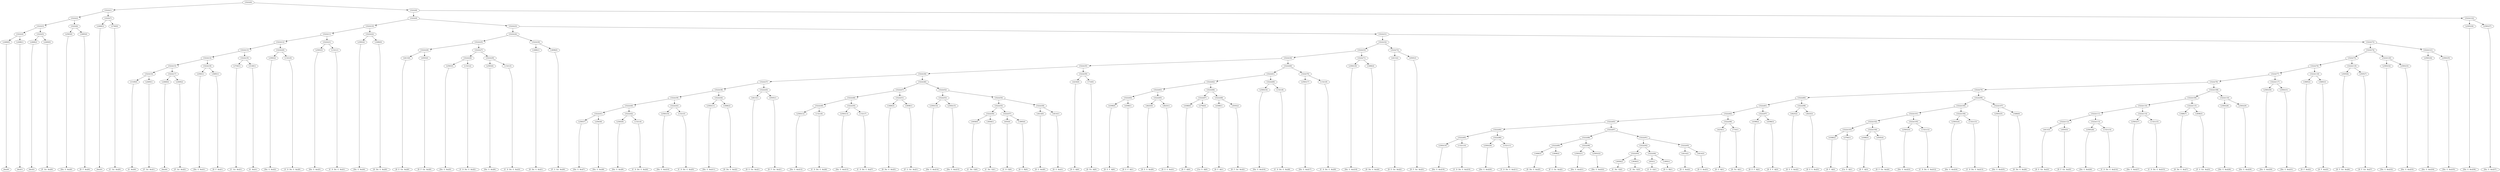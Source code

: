 digraph sample{
"L2468(0)"->"[Ais](0)"
"L2468(1)"->"[Ais](1)"
"L5222(4)"->"L2468(0)"
"L5222(4)"->"L2468(1)"
"L2468(2)"->"[Ais](2)"
"L2469(0)"->"[F  Gis  Ais](0)"
"L5222(5)"->"L2468(2)"
"L5222(5)"->"L2469(0)"
"L5222(3)"->"L5222(4)"
"L5222(3)"->"L5222(5)"
"L2583(0)"->"[Dis  G  Ais](0)"
"L3685(0)"->"[D  F  Ais](0)"
"L5222(6)"->"L2583(0)"
"L5222(6)"->"L3685(0)"
"L5222(2)"->"L5222(3)"
"L5222(2)"->"L5222(6)"
"L2468(3)"->"[Ais](3)"
"L3740(0)"->"[C  Gis  Ais](0)"
"L5222(7)"->"L2468(3)"
"L5222(7)"->"L3740(0)"
"L5222(1)"->"L5222(2)"
"L5222(1)"->"L5222(7)"
"L3149(0)"->"[G  Ais](0)"
"L2469(1)"->"[F  Gis  Ais](1)"
"L5222(16)"->"L3149(0)"
"L5222(16)"->"L2469(1)"
"L2468(4)"->"[Ais](4)"
"L2469(2)"->"[F  Gis  Ais](2)"
"L5222(17)"->"L2468(4)"
"L5222(17)"->"L2469(2)"
"L5222(15)"->"L5222(16)"
"L5222(15)"->"L5222(17)"
"L2583(1)"->"[Dis  G  Ais](1)"
"L3685(1)"->"[D  F  Ais](1)"
"L5222(18)"->"L2583(1)"
"L5222(18)"->"L3685(1)"
"L5222(14)"->"L5222(15)"
"L5222(14)"->"L5222(18)"
"L3740(1)"->"[C  Gis  Ais](1)"
"L3149(1)"->"[G  Ais](1)"
"L5222(19)"->"L3740(1)"
"L5222(19)"->"L3149(1)"
"L5222(13)"->"L5222(14)"
"L5222(13)"->"L5222(19)"
"L2583(2)"->"[Dis  G  Ais](2)"
"L1321(0)"->"[C  D  Dis  G  Ais](0)"
"L5222(20)"->"L2583(2)"
"L5222(20)"->"L1321(0)"
"L5222(12)"->"L5222(13)"
"L5222(12)"->"L5222(20)"
"L2583(3)"->"[Dis  G  Ais](3)"
"L1321(1)"->"[C  D  Dis  G  Ais](1)"
"L5222(21)"->"L2583(3)"
"L5222(21)"->"L1321(1)"
"L5222(11)"->"L5222(12)"
"L5222(11)"->"L5222(21)"
"L2583(4)"->"[Dis  G  Ais](4)"
"L3486(0)"->"[D  Dis  G  Ais](0)"
"L5222(22)"->"L2583(4)"
"L5222(22)"->"L3486(0)"
"L5222(10)"->"L5222(11)"
"L5222(10)"->"L5222(22)"
"L4413(0)"->"[D  E  Gis  Ais](0)"
"L4505(0)"->"[D  F  Gis  Ais](0)"
"L5222(26)"->"L4413(0)"
"L5222(26)"->"L4505(0)"
"L2583(5)"->"[Dis  G  Ais](5)"
"L1321(2)"->"[C  D  Dis  G  Ais](2)"
"L5222(28)"->"L2583(5)"
"L5222(28)"->"L1321(2)"
"L2583(6)"->"[Dis  G  Ais](6)"
"L1321(3)"->"[C  D  Dis  G  Ais](3)"
"L5222(29)"->"L2583(6)"
"L5222(29)"->"L1321(3)"
"L5222(27)"->"L5222(28)"
"L5222(27)"->"L5222(29)"
"L5222(25)"->"L5222(26)"
"L5222(25)"->"L5222(27)"
"L3486(1)"->"[D  Dis  G  Ais](1)"
"L3698(0)"->"[F  G  Gis  Ais](0)"
"L5222(30)"->"L3486(1)"
"L5222(30)"->"L3698(0)"
"L5222(24)"->"L5222(25)"
"L5222(24)"->"L5222(30)"
"L2583(7)"->"[Dis  G  Ais](7)"
"L2583(8)"->"[Dis  G  Ais](8)"
"L5222(41)"->"L2583(7)"
"L5222(41)"->"L2583(8)"
"L2583(9)"->"[Dis  G  Ais](9)"
"L1321(4)"->"[C  D  Dis  G  Ais](4)"
"L5222(42)"->"L2583(9)"
"L5222(42)"->"L1321(4)"
"L5222(40)"->"L5222(41)"
"L5222(40)"->"L5222(42)"
"L2583(10)"->"[Dis  G  Ais](10)"
"L1321(5)"->"[C  D  Dis  G  Ais](5)"
"L5222(43)"->"L2583(10)"
"L5222(43)"->"L1321(5)"
"L5222(39)"->"L5222(40)"
"L5222(39)"->"L5222(43)"
"L2583(11)"->"[Dis  G  Ais](11)"
"L3486(2)"->"[D  Dis  G  Ais](2)"
"L5222(44)"->"L2583(11)"
"L5222(44)"->"L3486(2)"
"L5222(38)"->"L5222(39)"
"L5222(38)"->"L5222(44)"
"L4413(1)"->"[D  E  Gis  Ais](1)"
"L4505(1)"->"[D  F  Gis  Ais](1)"
"L5222(45)"->"L4413(1)"
"L5222(45)"->"L4505(1)"
"L5222(37)"->"L5222(38)"
"L5222(37)"->"L5222(45)"
"L2583(12)"->"[Dis  G  Ais](12)"
"L1321(6)"->"[C  D  Dis  G  Ais](6)"
"L5222(49)"->"L2583(12)"
"L5222(49)"->"L1321(6)"
"L2583(13)"->"[Dis  G  Ais](13)"
"L1321(7)"->"[C  D  Dis  G  Ais](7)"
"L5222(50)"->"L2583(13)"
"L5222(50)"->"L1321(7)"
"L5222(48)"->"L5222(49)"
"L5222(48)"->"L5222(50)"
"L3486(3)"->"[D  Dis  G  Ais](3)"
"L3698(1)"->"[F  G  Gis  Ais](1)"
"L5222(51)"->"L3486(3)"
"L5222(51)"->"L3698(1)"
"L5222(47)"->"L5222(48)"
"L5222(47)"->"L5222(51)"
"L2583(14)"->"[Dis  G  Ais](14)"
"L2583(15)"->"[Dis  G  Ais](15)"
"L5222(53)"->"L2583(14)"
"L5222(53)"->"L2583(15)"
"L3658(0)"->"[C  Dis  G](0)"
"L3658(1)"->"[C  Dis  G](1)"
"L5222(56)"->"L3658(0)"
"L5222(56)"->"L3658(1)"
"L655(0)"->"[C  D  G](0)"
"L1895(0)"->"[D  G  B](0)"
"L5222(57)"->"L655(0)"
"L5222(57)"->"L1895(0)"
"L5222(55)"->"L5222(56)"
"L5222(55)"->"L5222(57)"
"L4414(0)"->"[D  G  Ais](0)"
"L4414(1)"->"[D  G  Ais](1)"
"L5222(58)"->"L4414(0)"
"L5222(58)"->"L4414(1)"
"L5222(54)"->"L5222(55)"
"L5222(54)"->"L5222(58)"
"L5222(52)"->"L5222(53)"
"L5222(52)"->"L5222(54)"
"L5222(46)"->"L5222(47)"
"L5222(46)"->"L5222(52)"
"L5222(36)"->"L5222(37)"
"L5222(36)"->"L5222(46)"
"L4234(0)"->"[D  G  A](0)"
"L710(0)"->"[D  Fis  A](0)"
"L5222(59)"->"L4234(0)"
"L5222(59)"->"L710(0)"
"L5222(35)"->"L5222(36)"
"L5222(35)"->"L5222(59)"
"L4398(0)"->"[D  E  F  A](0)"
"L4398(1)"->"[D  E  F  A](1)"
"L5222(64)"->"L4398(0)"
"L5222(64)"->"L4398(1)"
"L4625(0)"->"[D  E  G  Ais](0)"
"L4625(1)"->"[D  E  G  Ais](1)"
"L5222(65)"->"L4625(0)"
"L5222(65)"->"L4625(1)"
"L5222(63)"->"L5222(64)"
"L5222(63)"->"L5222(65)"
"L4388(0)"->"[D  F  A](0)"
"L2784(0)"->"[Cis  E  A](0)"
"L5222(67)"->"L4388(0)"
"L5222(67)"->"L2784(0)"
"L4388(1)"->"[D  F  A](1)"
"L4505(2)"->"[D  F  Gis  Ais](2)"
"L5222(68)"->"L4388(1)"
"L5222(68)"->"L4505(2)"
"L5222(66)"->"L5222(67)"
"L5222(66)"->"L5222(68)"
"L5222(62)"->"L5222(63)"
"L5222(62)"->"L5222(66)"
"L2583(16)"->"[Dis  G  Ais](16)"
"L1321(8)"->"[C  D  Dis  G  Ais](8)"
"L5222(69)"->"L2583(16)"
"L5222(69)"->"L1321(8)"
"L5222(61)"->"L5222(62)"
"L5222(61)"->"L5222(69)"
"L2583(17)"->"[Dis  G  Ais](17)"
"L1321(9)"->"[C  D  Dis  G  Ais](9)"
"L5222(70)"->"L2583(17)"
"L5222(70)"->"L1321(9)"
"L5222(60)"->"L5222(61)"
"L5222(60)"->"L5222(70)"
"L5222(34)"->"L5222(35)"
"L5222(34)"->"L5222(60)"
"L2583(18)"->"[Dis  G  Ais](18)"
"L3486(4)"->"[D  Dis  G  Ais](4)"
"L5222(71)"->"L2583(18)"
"L5222(71)"->"L3486(4)"
"L5222(33)"->"L5222(34)"
"L5222(33)"->"L5222(71)"
"L4413(2)"->"[D  E  Gis  Ais](2)"
"L4505(3)"->"[D  F  Gis  Ais](3)"
"L5222(72)"->"L4413(2)"
"L5222(72)"->"L4505(3)"
"L5222(32)"->"L5222(33)"
"L5222(32)"->"L5222(72)"
"L2583(19)"->"[Dis  G  Ais](19)"
"L1321(10)"->"[C  D  Dis  G  Ais](10)"
"L5222(85)"->"L2583(19)"
"L5222(85)"->"L1321(10)"
"L2583(20)"->"[Dis  G  Ais](20)"
"L1321(11)"->"[C  D  Dis  G  Ais](11)"
"L5222(86)"->"L2583(20)"
"L5222(86)"->"L1321(11)"
"L5222(84)"->"L5222(85)"
"L5222(84)"->"L5222(86)"
"L3486(5)"->"[D  Dis  G  Ais](5)"
"L3698(2)"->"[F  G  Gis  Ais](2)"
"L5222(89)"->"L3486(5)"
"L5222(89)"->"L3698(2)"
"L2583(21)"->"[Dis  G  Ais](21)"
"L2583(22)"->"[Dis  G  Ais](22)"
"L5222(90)"->"L2583(21)"
"L5222(90)"->"L2583(22)"
"L5222(88)"->"L5222(89)"
"L5222(88)"->"L5222(90)"
"L3658(2)"->"[C  Dis  G](2)"
"L3658(3)"->"[C  Dis  G](3)"
"L5222(93)"->"L3658(2)"
"L5222(93)"->"L3658(3)"
"L655(1)"->"[C  D  G](1)"
"L1895(1)"->"[D  G  B](1)"
"L5222(94)"->"L655(1)"
"L5222(94)"->"L1895(1)"
"L5222(92)"->"L5222(93)"
"L5222(92)"->"L5222(94)"
"L4414(2)"->"[D  G  Ais](2)"
"L4414(3)"->"[D  G  Ais](3)"
"L5222(95)"->"L4414(2)"
"L5222(95)"->"L4414(3)"
"L5222(91)"->"L5222(92)"
"L5222(91)"->"L5222(95)"
"L5222(87)"->"L5222(88)"
"L5222(87)"->"L5222(91)"
"L5222(83)"->"L5222(84)"
"L5222(83)"->"L5222(87)"
"L4234(1)"->"[D  G  A](1)"
"L710(1)"->"[D  Fis  A](1)"
"L5222(96)"->"L4234(1)"
"L5222(96)"->"L710(1)"
"L5222(82)"->"L5222(83)"
"L5222(82)"->"L5222(96)"
"L4398(2)"->"[D  E  F  A](2)"
"L4398(3)"->"[D  E  F  A](3)"
"L5222(97)"->"L4398(2)"
"L5222(97)"->"L4398(3)"
"L5222(81)"->"L5222(82)"
"L5222(81)"->"L5222(97)"
"L4625(2)"->"[D  E  G  Ais](2)"
"L4625(3)"->"[D  E  G  Ais](3)"
"L5222(98)"->"L4625(2)"
"L5222(98)"->"L4625(3)"
"L5222(80)"->"L5222(81)"
"L5222(80)"->"L5222(98)"
"L4388(2)"->"[D  F  A](2)"
"L2784(1)"->"[Cis  E  A](1)"
"L5222(103)"->"L4388(2)"
"L5222(103)"->"L2784(1)"
"L4388(3)"->"[D  F  A](3)"
"L4505(4)"->"[D  F  Gis  Ais](4)"
"L5222(104)"->"L4388(3)"
"L5222(104)"->"L4505(4)"
"L5222(102)"->"L5222(103)"
"L5222(102)"->"L5222(104)"
"L2583(23)"->"[Dis  G  Ais](23)"
"L1321(12)"->"[C  D  Dis  G  Ais](12)"
"L5222(105)"->"L2583(23)"
"L5222(105)"->"L1321(12)"
"L5222(101)"->"L5222(102)"
"L5222(101)"->"L5222(105)"
"L2583(24)"->"[Dis  G  Ais](24)"
"L1321(13)"->"[C  D  Dis  G  Ais](13)"
"L5222(106)"->"L2583(24)"
"L5222(106)"->"L1321(13)"
"L5222(100)"->"L5222(101)"
"L5222(100)"->"L5222(106)"
"L2583(25)"->"[Dis  G  Ais](25)"
"L3486(6)"->"[D  Dis  G  Ais](6)"
"L5222(107)"->"L2583(25)"
"L5222(107)"->"L3486(6)"
"L5222(99)"->"L5222(100)"
"L5222(99)"->"L5222(107)"
"L5222(79)"->"L5222(80)"
"L5222(79)"->"L5222(99)"
"L4413(3)"->"[D  E  Gis  Ais](3)"
"L4505(5)"->"[D  F  Gis  Ais](5)"
"L5222(112)"->"L4413(3)"
"L5222(112)"->"L4505(5)"
"L2583(26)"->"[Dis  G  Ais](26)"
"L1321(14)"->"[C  D  Dis  G  Ais](14)"
"L5222(113)"->"L2583(26)"
"L5222(113)"->"L1321(14)"
"L5222(111)"->"L5222(112)"
"L5222(111)"->"L5222(113)"
"L2583(27)"->"[Dis  G  Ais](27)"
"L1321(15)"->"[C  D  Dis  G  Ais](15)"
"L5222(114)"->"L2583(27)"
"L5222(114)"->"L1321(15)"
"L5222(110)"->"L5222(111)"
"L5222(110)"->"L5222(114)"
"L3486(7)"->"[D  Dis  G  Ais](7)"
"L3698(3)"->"[F  G  Gis  Ais](3)"
"L5222(115)"->"L3486(7)"
"L5222(115)"->"L3698(3)"
"L5222(109)"->"L5222(110)"
"L5222(109)"->"L5222(115)"
"L2583(28)"->"[Dis  G  Ais](28)"
"L2583(29)"->"[Dis  G  Ais](29)"
"L5222(116)"->"L2583(28)"
"L5222(116)"->"L2583(29)"
"L5222(108)"->"L5222(109)"
"L5222(108)"->"L5222(116)"
"L5222(78)"->"L5222(79)"
"L5222(78)"->"L5222(108)"
"L2583(30)"->"[Dis  G  Ais](30)"
"L2583(31)"->"[Dis  G  Ais](31)"
"L5222(117)"->"L2583(30)"
"L5222(117)"->"L2583(31)"
"L5222(77)"->"L5222(78)"
"L5222(77)"->"L5222(117)"
"L3685(2)"->"[D  F  Ais](2)"
"L3685(3)"->"[D  F  Ais](3)"
"L5222(118)"->"L3685(2)"
"L5222(118)"->"L3685(3)"
"L5222(76)"->"L5222(77)"
"L5222(76)"->"L5222(118)"
"L4505(6)"->"[D  F  Gis  Ais](6)"
"L4505(7)"->"[D  F  Gis  Ais](7)"
"L5222(119)"->"L4505(6)"
"L5222(119)"->"L4505(7)"
"L5222(75)"->"L5222(76)"
"L5222(75)"->"L5222(119)"
"L2583(32)"->"[Dis  G  Ais](32)"
"L2583(33)"->"[Dis  G  Ais](33)"
"L5222(120)"->"L2583(32)"
"L5222(120)"->"L2583(33)"
"L5222(74)"->"L5222(75)"
"L5222(74)"->"L5222(120)"
"L2583(34)"->"[Dis  G  Ais](34)"
"L2583(35)"->"[Dis  G  Ais](35)"
"L5222(121)"->"L2583(34)"
"L5222(121)"->"L2583(35)"
"L5222(73)"->"L5222(74)"
"L5222(73)"->"L5222(121)"
"L5222(31)"->"L5222(32)"
"L5222(31)"->"L5222(73)"
"L5222(23)"->"L5222(24)"
"L5222(23)"->"L5222(31)"
"L5222(9)"->"L5222(10)"
"L5222(9)"->"L5222(23)"
"L2583(36)"->"[Dis  G  Ais](36)"
"L2583(37)"->"[Dis  G  Ais](37)"
"L5222(122)"->"L2583(36)"
"L5222(122)"->"L2583(37)"
"L5222(8)"->"L5222(9)"
"L5222(8)"->"L5222(122)"
"L5222(0)"->"L5222(1)"
"L5222(0)"->"L5222(8)"
{rank = min; "L5222(0)"}
{rank = same; "L5222(1)"; "L5222(8)";}
{rank = same; "L5222(2)"; "L5222(7)"; "L5222(9)"; "L5222(122)";}
{rank = same; "L5222(3)"; "L5222(6)"; "L2468(3)"; "L3740(0)"; "L5222(10)"; "L5222(23)"; "L2583(36)"; "L2583(37)";}
{rank = same; "L5222(4)"; "L5222(5)"; "L2583(0)"; "L3685(0)"; "L5222(11)"; "L5222(22)"; "L5222(24)"; "L5222(31)";}
{rank = same; "L2468(0)"; "L2468(1)"; "L2468(2)"; "L2469(0)"; "L5222(12)"; "L5222(21)"; "L2583(4)"; "L3486(0)"; "L5222(25)"; "L5222(30)"; "L5222(32)"; "L5222(73)";}
{rank = same; "L5222(13)"; "L5222(20)"; "L2583(3)"; "L1321(1)"; "L5222(26)"; "L5222(27)"; "L3486(1)"; "L3698(0)"; "L5222(33)"; "L5222(72)"; "L5222(74)"; "L5222(121)";}
{rank = same; "L5222(14)"; "L5222(19)"; "L2583(2)"; "L1321(0)"; "L4413(0)"; "L4505(0)"; "L5222(28)"; "L5222(29)"; "L5222(34)"; "L5222(71)"; "L4413(2)"; "L4505(3)"; "L5222(75)"; "L5222(120)"; "L2583(34)"; "L2583(35)";}
{rank = same; "L5222(15)"; "L5222(18)"; "L3740(1)"; "L3149(1)"; "L2583(5)"; "L1321(2)"; "L2583(6)"; "L1321(3)"; "L5222(35)"; "L5222(60)"; "L2583(18)"; "L3486(4)"; "L5222(76)"; "L5222(119)"; "L2583(32)"; "L2583(33)";}
{rank = same; "L5222(16)"; "L5222(17)"; "L2583(1)"; "L3685(1)"; "L5222(36)"; "L5222(59)"; "L5222(61)"; "L5222(70)"; "L5222(77)"; "L5222(118)"; "L4505(6)"; "L4505(7)";}
{rank = same; "L3149(0)"; "L2469(1)"; "L2468(4)"; "L2469(2)"; "L5222(37)"; "L5222(46)"; "L4234(0)"; "L710(0)"; "L5222(62)"; "L5222(69)"; "L2583(17)"; "L1321(9)"; "L5222(78)"; "L5222(117)"; "L3685(2)"; "L3685(3)";}
{rank = same; "L5222(38)"; "L5222(45)"; "L5222(47)"; "L5222(52)"; "L5222(63)"; "L5222(66)"; "L2583(16)"; "L1321(8)"; "L5222(79)"; "L5222(108)"; "L2583(30)"; "L2583(31)";}
{rank = same; "L5222(39)"; "L5222(44)"; "L4413(1)"; "L4505(1)"; "L5222(48)"; "L5222(51)"; "L5222(53)"; "L5222(54)"; "L5222(64)"; "L5222(65)"; "L5222(67)"; "L5222(68)"; "L5222(80)"; "L5222(99)"; "L5222(109)"; "L5222(116)";}
{rank = same; "L5222(40)"; "L5222(43)"; "L2583(11)"; "L3486(2)"; "L5222(49)"; "L5222(50)"; "L3486(3)"; "L3698(1)"; "L2583(14)"; "L2583(15)"; "L5222(55)"; "L5222(58)"; "L4398(0)"; "L4398(1)"; "L4625(0)"; "L4625(1)"; "L4388(0)"; "L2784(0)"; "L4388(1)"; "L4505(2)"; "L5222(81)"; "L5222(98)"; "L5222(100)"; "L5222(107)"; "L5222(110)"; "L5222(115)"; "L2583(28)"; "L2583(29)";}
{rank = same; "L5222(41)"; "L5222(42)"; "L2583(10)"; "L1321(5)"; "L2583(12)"; "L1321(6)"; "L2583(13)"; "L1321(7)"; "L5222(56)"; "L5222(57)"; "L4414(0)"; "L4414(1)"; "L5222(82)"; "L5222(97)"; "L4625(2)"; "L4625(3)"; "L5222(101)"; "L5222(106)"; "L2583(25)"; "L3486(6)"; "L5222(111)"; "L5222(114)"; "L3486(7)"; "L3698(3)";}
{rank = same; "L2583(7)"; "L2583(8)"; "L2583(9)"; "L1321(4)"; "L3658(0)"; "L3658(1)"; "L655(0)"; "L1895(0)"; "L5222(83)"; "L5222(96)"; "L4398(2)"; "L4398(3)"; "L5222(102)"; "L5222(105)"; "L2583(24)"; "L1321(13)"; "L5222(112)"; "L5222(113)"; "L2583(27)"; "L1321(15)";}
{rank = same; "L5222(84)"; "L5222(87)"; "L4234(1)"; "L710(1)"; "L5222(103)"; "L5222(104)"; "L2583(23)"; "L1321(12)"; "L4413(3)"; "L4505(5)"; "L2583(26)"; "L1321(14)";}
{rank = same; "L5222(85)"; "L5222(86)"; "L5222(88)"; "L5222(91)"; "L4388(2)"; "L2784(1)"; "L4388(3)"; "L4505(4)";}
{rank = same; "L2583(19)"; "L1321(10)"; "L2583(20)"; "L1321(11)"; "L5222(89)"; "L5222(90)"; "L5222(92)"; "L5222(95)";}
{rank = same; "L3486(5)"; "L3698(2)"; "L2583(21)"; "L2583(22)"; "L5222(93)"; "L5222(94)"; "L4414(2)"; "L4414(3)";}
{rank = same; "L3658(2)"; "L3658(3)"; "L655(1)"; "L1895(1)";}
{rank = max; "[Ais](0)"; "[Ais](1)"; "[Ais](2)"; "[Ais](3)"; "[Ais](4)"; "[C  D  Dis  G  Ais](0)"; "[C  D  Dis  G  Ais](1)"; "[C  D  Dis  G  Ais](10)"; "[C  D  Dis  G  Ais](11)"; "[C  D  Dis  G  Ais](12)"; "[C  D  Dis  G  Ais](13)"; "[C  D  Dis  G  Ais](14)"; "[C  D  Dis  G  Ais](15)"; "[C  D  Dis  G  Ais](2)"; "[C  D  Dis  G  Ais](3)"; "[C  D  Dis  G  Ais](4)"; "[C  D  Dis  G  Ais](5)"; "[C  D  Dis  G  Ais](6)"; "[C  D  Dis  G  Ais](7)"; "[C  D  Dis  G  Ais](8)"; "[C  D  Dis  G  Ais](9)"; "[C  D  G](0)"; "[C  D  G](1)"; "[C  Dis  G](0)"; "[C  Dis  G](1)"; "[C  Dis  G](2)"; "[C  Dis  G](3)"; "[C  Gis  Ais](0)"; "[C  Gis  Ais](1)"; "[Cis  E  A](0)"; "[Cis  E  A](1)"; "[D  Dis  G  Ais](0)"; "[D  Dis  G  Ais](1)"; "[D  Dis  G  Ais](2)"; "[D  Dis  G  Ais](3)"; "[D  Dis  G  Ais](4)"; "[D  Dis  G  Ais](5)"; "[D  Dis  G  Ais](6)"; "[D  Dis  G  Ais](7)"; "[D  E  F  A](0)"; "[D  E  F  A](1)"; "[D  E  F  A](2)"; "[D  E  F  A](3)"; "[D  E  G  Ais](0)"; "[D  E  G  Ais](1)"; "[D  E  G  Ais](2)"; "[D  E  G  Ais](3)"; "[D  E  Gis  Ais](0)"; "[D  E  Gis  Ais](1)"; "[D  E  Gis  Ais](2)"; "[D  E  Gis  Ais](3)"; "[D  F  A](0)"; "[D  F  A](1)"; "[D  F  A](2)"; "[D  F  A](3)"; "[D  F  Ais](0)"; "[D  F  Ais](1)"; "[D  F  Ais](2)"; "[D  F  Ais](3)"; "[D  F  Gis  Ais](0)"; "[D  F  Gis  Ais](1)"; "[D  F  Gis  Ais](2)"; "[D  F  Gis  Ais](3)"; "[D  F  Gis  Ais](4)"; "[D  F  Gis  Ais](5)"; "[D  F  Gis  Ais](6)"; "[D  F  Gis  Ais](7)"; "[D  Fis  A](0)"; "[D  Fis  A](1)"; "[D  G  A](0)"; "[D  G  A](1)"; "[D  G  Ais](0)"; "[D  G  Ais](1)"; "[D  G  Ais](2)"; "[D  G  Ais](3)"; "[D  G  B](0)"; "[D  G  B](1)"; "[Dis  G  Ais](0)"; "[Dis  G  Ais](1)"; "[Dis  G  Ais](10)"; "[Dis  G  Ais](11)"; "[Dis  G  Ais](12)"; "[Dis  G  Ais](13)"; "[Dis  G  Ais](14)"; "[Dis  G  Ais](15)"; "[Dis  G  Ais](16)"; "[Dis  G  Ais](17)"; "[Dis  G  Ais](18)"; "[Dis  G  Ais](19)"; "[Dis  G  Ais](2)"; "[Dis  G  Ais](20)"; "[Dis  G  Ais](21)"; "[Dis  G  Ais](22)"; "[Dis  G  Ais](23)"; "[Dis  G  Ais](24)"; "[Dis  G  Ais](25)"; "[Dis  G  Ais](26)"; "[Dis  G  Ais](27)"; "[Dis  G  Ais](28)"; "[Dis  G  Ais](29)"; "[Dis  G  Ais](3)"; "[Dis  G  Ais](30)"; "[Dis  G  Ais](31)"; "[Dis  G  Ais](32)"; "[Dis  G  Ais](33)"; "[Dis  G  Ais](34)"; "[Dis  G  Ais](35)"; "[Dis  G  Ais](36)"; "[Dis  G  Ais](37)"; "[Dis  G  Ais](4)"; "[Dis  G  Ais](5)"; "[Dis  G  Ais](6)"; "[Dis  G  Ais](7)"; "[Dis  G  Ais](8)"; "[Dis  G  Ais](9)"; "[F  G  Gis  Ais](0)"; "[F  G  Gis  Ais](1)"; "[F  G  Gis  Ais](2)"; "[F  G  Gis  Ais](3)"; "[F  Gis  Ais](0)"; "[F  Gis  Ais](1)"; "[F  Gis  Ais](2)"; "[G  Ais](0)"; "[G  Ais](1)";}
}
